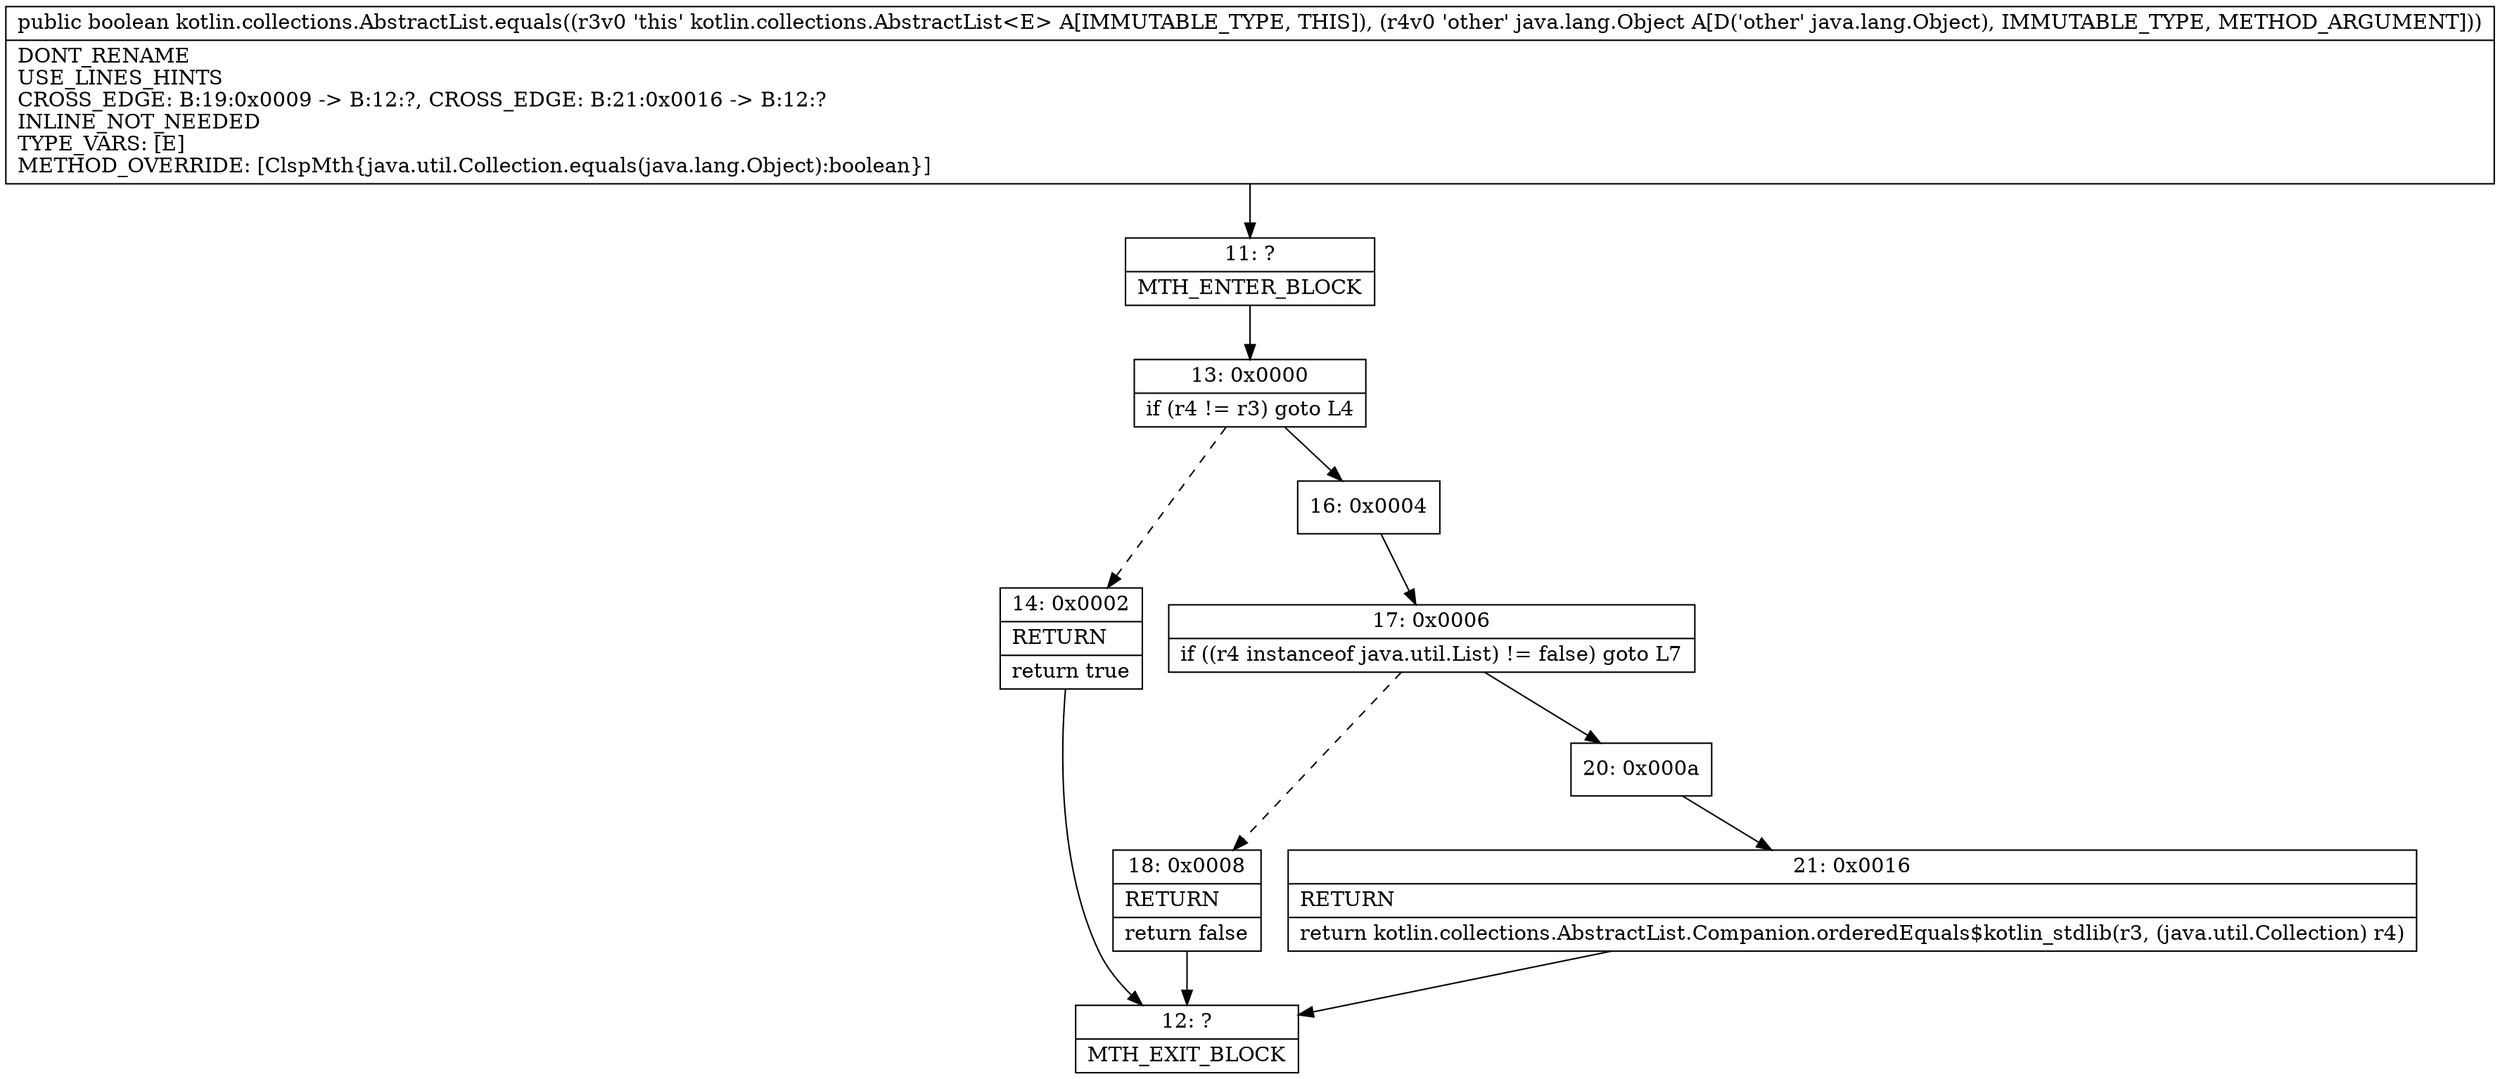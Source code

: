 digraph "CFG forkotlin.collections.AbstractList.equals(Ljava\/lang\/Object;)Z" {
Node_11 [shape=record,label="{11\:\ ?|MTH_ENTER_BLOCK\l}"];
Node_13 [shape=record,label="{13\:\ 0x0000|if (r4 != r3) goto L4\l}"];
Node_14 [shape=record,label="{14\:\ 0x0002|RETURN\l|return true\l}"];
Node_12 [shape=record,label="{12\:\ ?|MTH_EXIT_BLOCK\l}"];
Node_16 [shape=record,label="{16\:\ 0x0004}"];
Node_17 [shape=record,label="{17\:\ 0x0006|if ((r4 instanceof java.util.List) != false) goto L7\l}"];
Node_18 [shape=record,label="{18\:\ 0x0008|RETURN\l|return false\l}"];
Node_20 [shape=record,label="{20\:\ 0x000a}"];
Node_21 [shape=record,label="{21\:\ 0x0016|RETURN\l|return kotlin.collections.AbstractList.Companion.orderedEquals$kotlin_stdlib(r3, (java.util.Collection) r4)\l}"];
MethodNode[shape=record,label="{public boolean kotlin.collections.AbstractList.equals((r3v0 'this' kotlin.collections.AbstractList\<E\> A[IMMUTABLE_TYPE, THIS]), (r4v0 'other' java.lang.Object A[D('other' java.lang.Object), IMMUTABLE_TYPE, METHOD_ARGUMENT]))  | DONT_RENAME\lUSE_LINES_HINTS\lCROSS_EDGE: B:19:0x0009 \-\> B:12:?, CROSS_EDGE: B:21:0x0016 \-\> B:12:?\lINLINE_NOT_NEEDED\lTYPE_VARS: [E]\lMETHOD_OVERRIDE: [ClspMth\{java.util.Collection.equals(java.lang.Object):boolean\}]\l}"];
MethodNode -> Node_11;Node_11 -> Node_13;
Node_13 -> Node_14[style=dashed];
Node_13 -> Node_16;
Node_14 -> Node_12;
Node_16 -> Node_17;
Node_17 -> Node_18[style=dashed];
Node_17 -> Node_20;
Node_18 -> Node_12;
Node_20 -> Node_21;
Node_21 -> Node_12;
}

